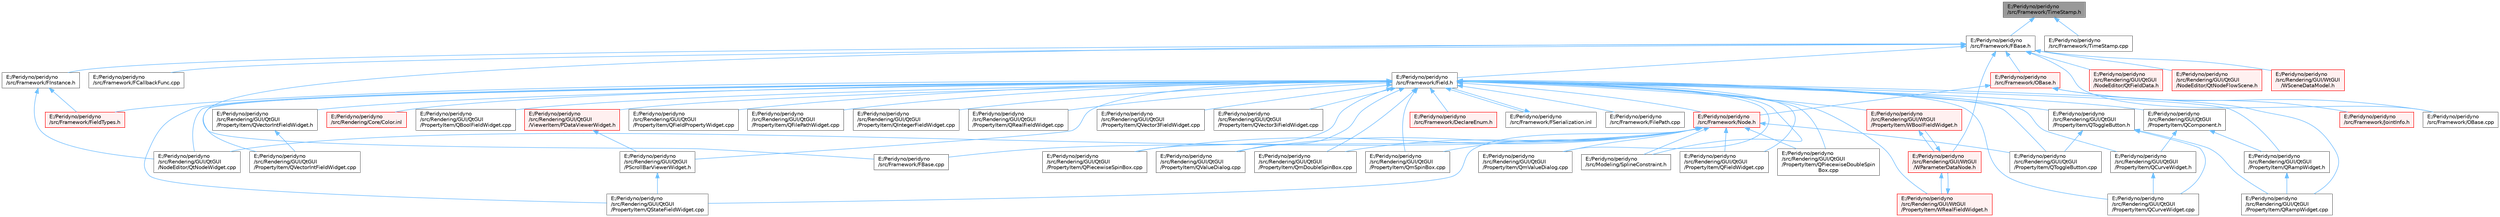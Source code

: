 digraph "E:/Peridyno/peridyno/src/Framework/TimeStamp.h"
{
 // LATEX_PDF_SIZE
  bgcolor="transparent";
  edge [fontname=Helvetica,fontsize=10,labelfontname=Helvetica,labelfontsize=10];
  node [fontname=Helvetica,fontsize=10,shape=box,height=0.2,width=0.4];
  Node1 [id="Node000001",label="E:/Peridyno/peridyno\l/src/Framework/TimeStamp.h",height=0.2,width=0.4,color="gray40", fillcolor="grey60", style="filled", fontcolor="black",tooltip=" "];
  Node1 -> Node2 [id="edge1_Node000001_Node000002",dir="back",color="steelblue1",style="solid",tooltip=" "];
  Node2 [id="Node000002",label="E:/Peridyno/peridyno\l/src/Framework/FBase.h",height=0.2,width=0.4,color="grey40", fillcolor="white", style="filled",URL="$_f_base_8h.html",tooltip=" "];
  Node2 -> Node3 [id="edge2_Node000002_Node000003",dir="back",color="steelblue1",style="solid",tooltip=" "];
  Node3 [id="Node000003",label="E:/Peridyno/peridyno\l/src/Framework/FBase.cpp",height=0.2,width=0.4,color="grey40", fillcolor="white", style="filled",URL="$_f_base_8cpp.html",tooltip=" "];
  Node2 -> Node4 [id="edge3_Node000002_Node000004",dir="back",color="steelblue1",style="solid",tooltip=" "];
  Node4 [id="Node000004",label="E:/Peridyno/peridyno\l/src/Framework/FCallbackFunc.cpp",height=0.2,width=0.4,color="grey40", fillcolor="white", style="filled",URL="$_f_callback_func_8cpp.html",tooltip=" "];
  Node2 -> Node5 [id="edge4_Node000002_Node000005",dir="back",color="steelblue1",style="solid",tooltip=" "];
  Node5 [id="Node000005",label="E:/Peridyno/peridyno\l/src/Framework/FInstance.h",height=0.2,width=0.4,color="grey40", fillcolor="white", style="filled",URL="$_f_instance_8h.html",tooltip=" "];
  Node5 -> Node6 [id="edge5_Node000005_Node000006",dir="back",color="steelblue1",style="solid",tooltip=" "];
  Node6 [id="Node000006",label="E:/Peridyno/peridyno\l/src/Framework/FieldTypes.h",height=0.2,width=0.4,color="red", fillcolor="#FFF0F0", style="filled",URL="$_field_types_8h.html",tooltip=" "];
  Node5 -> Node407 [id="edge6_Node000005_Node000407",dir="back",color="steelblue1",style="solid",tooltip=" "];
  Node407 [id="Node000407",label="E:/Peridyno/peridyno\l/src/Rendering/GUI/QtGUI\l/NodeEditor/QtNodeWidget.cpp",height=0.2,width=0.4,color="grey40", fillcolor="white", style="filled",URL="$_qt_node_widget_8cpp.html",tooltip=" "];
  Node2 -> Node536 [id="edge7_Node000002_Node000536",dir="back",color="steelblue1",style="solid",tooltip=" "];
  Node536 [id="Node000536",label="E:/Peridyno/peridyno\l/src/Framework/Field.h",height=0.2,width=0.4,color="grey40", fillcolor="white", style="filled",URL="$_field_8h.html",tooltip=" "];
  Node536 -> Node537 [id="edge8_Node000536_Node000537",dir="back",color="steelblue1",style="solid",tooltip=" "];
  Node537 [id="Node000537",label="E:/Peridyno/peridyno\l/src/Framework/DeclareEnum.h",height=0.2,width=0.4,color="red", fillcolor="#FFF0F0", style="filled",URL="$_declare_enum_8h.html",tooltip=" "];
  Node536 -> Node559 [id="edge9_Node000536_Node000559",dir="back",color="steelblue1",style="solid",tooltip=" "];
  Node559 [id="Node000559",label="E:/Peridyno/peridyno\l/src/Framework/FSerialization.inl",height=0.2,width=0.4,color="grey40", fillcolor="white", style="filled",URL="$_f_serialization_8inl.html",tooltip=" "];
  Node559 -> Node536 [id="edge10_Node000559_Node000536",dir="back",color="steelblue1",style="solid",tooltip=" "];
  Node536 -> Node6 [id="edge11_Node000536_Node000006",dir="back",color="steelblue1",style="solid",tooltip=" "];
  Node536 -> Node560 [id="edge12_Node000536_Node000560",dir="back",color="steelblue1",style="solid",tooltip=" "];
  Node560 [id="Node000560",label="E:/Peridyno/peridyno\l/src/Framework/FilePath.cpp",height=0.2,width=0.4,color="grey40", fillcolor="white", style="filled",URL="$_file_path_8cpp.html",tooltip=" "];
  Node536 -> Node247 [id="edge13_Node000536_Node000247",dir="back",color="steelblue1",style="solid",tooltip=" "];
  Node247 [id="Node000247",label="E:/Peridyno/peridyno\l/src/Framework/Node.h",height=0.2,width=0.4,color="red", fillcolor="#FFF0F0", style="filled",URL="$_node_8h.html",tooltip=" "];
  Node247 -> Node3 [id="edge14_Node000247_Node000003",dir="back",color="steelblue1",style="solid",tooltip=" "];
  Node247 -> Node386 [id="edge15_Node000247_Node000386",dir="back",color="steelblue1",style="solid",tooltip=" "];
  Node386 [id="Node000386",label="E:/Peridyno/peridyno\l/src/Modeling/SplineConstraint.h",height=0.2,width=0.4,color="grey40", fillcolor="white", style="filled",URL="$_spline_constraint_8h.html",tooltip=" "];
  Node247 -> Node407 [id="edge16_Node000247_Node000407",dir="back",color="steelblue1",style="solid",tooltip=" "];
  Node247 -> Node198 [id="edge17_Node000247_Node000198",dir="back",color="steelblue1",style="solid",tooltip=" "];
  Node198 [id="Node000198",label="E:/Peridyno/peridyno\l/src/Rendering/GUI/QtGUI\l/PropertyItem/QFieldWidget.cpp",height=0.2,width=0.4,color="grey40", fillcolor="white", style="filled",URL="$_q_field_widget_8cpp.html",tooltip=" "];
  Node247 -> Node199 [id="edge18_Node000247_Node000199",dir="back",color="steelblue1",style="solid",tooltip=" "];
  Node199 [id="Node000199",label="E:/Peridyno/peridyno\l/src/Rendering/GUI/QtGUI\l/PropertyItem/QPiecewiseDoubleSpin\lBox.cpp",height=0.2,width=0.4,color="grey40", fillcolor="white", style="filled",URL="$_q_piecewise_double_spin_box_8cpp.html",tooltip=" "];
  Node247 -> Node200 [id="edge19_Node000247_Node000200",dir="back",color="steelblue1",style="solid",tooltip=" "];
  Node200 [id="Node000200",label="E:/Peridyno/peridyno\l/src/Rendering/GUI/QtGUI\l/PropertyItem/QPiecewiseSpinBox.cpp",height=0.2,width=0.4,color="grey40", fillcolor="white", style="filled",URL="$_q_piecewise_spin_box_8cpp.html",tooltip=" "];
  Node247 -> Node409 [id="edge20_Node000247_Node000409",dir="back",color="steelblue1",style="solid",tooltip=" "];
  Node409 [id="Node000409",label="E:/Peridyno/peridyno\l/src/Rendering/GUI/QtGUI\l/PropertyItem/QStateFieldWidget.cpp",height=0.2,width=0.4,color="grey40", fillcolor="white", style="filled",URL="$_q_state_field_widget_8cpp.html",tooltip=" "];
  Node247 -> Node201 [id="edge21_Node000247_Node000201",dir="back",color="steelblue1",style="solid",tooltip=" "];
  Node201 [id="Node000201",label="E:/Peridyno/peridyno\l/src/Rendering/GUI/QtGUI\l/PropertyItem/QToggleButton.cpp",height=0.2,width=0.4,color="grey40", fillcolor="white", style="filled",URL="$_q_toggle_button_8cpp.html",tooltip=" "];
  Node247 -> Node202 [id="edge22_Node000247_Node000202",dir="back",color="steelblue1",style="solid",tooltip=" "];
  Node202 [id="Node000202",label="E:/Peridyno/peridyno\l/src/Rendering/GUI/QtGUI\l/PropertyItem/QValueDialog.cpp",height=0.2,width=0.4,color="grey40", fillcolor="white", style="filled",URL="$_q_value_dialog_8cpp.html",tooltip=" "];
  Node247 -> Node203 [id="edge23_Node000247_Node000203",dir="back",color="steelblue1",style="solid",tooltip=" "];
  Node203 [id="Node000203",label="E:/Peridyno/peridyno\l/src/Rendering/GUI/QtGUI\l/PropertyItem/QmDoubleSpinBox.cpp",height=0.2,width=0.4,color="grey40", fillcolor="white", style="filled",URL="$_qm_double_spin_box_8cpp.html",tooltip=" "];
  Node247 -> Node204 [id="edge24_Node000247_Node000204",dir="back",color="steelblue1",style="solid",tooltip=" "];
  Node204 [id="Node000204",label="E:/Peridyno/peridyno\l/src/Rendering/GUI/QtGUI\l/PropertyItem/QmSpinBox.cpp",height=0.2,width=0.4,color="grey40", fillcolor="white", style="filled",URL="$_qm_spin_box_8cpp.html",tooltip=" "];
  Node247 -> Node205 [id="edge25_Node000247_Node000205",dir="back",color="steelblue1",style="solid",tooltip=" "];
  Node205 [id="Node000205",label="E:/Peridyno/peridyno\l/src/Rendering/GUI/QtGUI\l/PropertyItem/QmValueDialog.cpp",height=0.2,width=0.4,color="grey40", fillcolor="white", style="filled",URL="$_qm_value_dialog_8cpp.html",tooltip=" "];
  Node536 -> Node386 [id="edge26_Node000536_Node000386",dir="back",color="steelblue1",style="solid",tooltip=" "];
  Node536 -> Node561 [id="edge27_Node000536_Node000561",dir="back",color="steelblue1",style="solid",tooltip=" "];
  Node561 [id="Node000561",label="E:/Peridyno/peridyno\l/src/Rendering/Core/Color.inl",height=0.2,width=0.4,color="red", fillcolor="#FFF0F0", style="filled",URL="$_color_8inl.html",tooltip=" "];
  Node536 -> Node407 [id="edge28_Node000536_Node000407",dir="back",color="steelblue1",style="solid",tooltip=" "];
  Node536 -> Node470 [id="edge29_Node000536_Node000470",dir="back",color="steelblue1",style="solid",tooltip=" "];
  Node470 [id="Node000470",label="E:/Peridyno/peridyno\l/src/Rendering/GUI/QtGUI\l/PScrollBarViewerWidget.h",height=0.2,width=0.4,color="grey40", fillcolor="white", style="filled",URL="$_p_scroll_bar_viewer_widget_8h.html",tooltip=" "];
  Node470 -> Node409 [id="edge30_Node000470_Node000409",dir="back",color="steelblue1",style="solid",tooltip=" "];
  Node536 -> Node563 [id="edge31_Node000536_Node000563",dir="back",color="steelblue1",style="solid",tooltip=" "];
  Node563 [id="Node000563",label="E:/Peridyno/peridyno\l/src/Rendering/GUI/QtGUI\l/PropertyItem/QBoolFieldWidget.cpp",height=0.2,width=0.4,color="grey40", fillcolor="white", style="filled",URL="$_q_bool_field_widget_8cpp.html",tooltip=" "];
  Node536 -> Node564 [id="edge32_Node000536_Node000564",dir="back",color="steelblue1",style="solid",tooltip=" "];
  Node564 [id="Node000564",label="E:/Peridyno/peridyno\l/src/Rendering/GUI/QtGUI\l/PropertyItem/QComponent.h",height=0.2,width=0.4,color="grey40", fillcolor="white", style="filled",URL="$_q_component_8h.html",tooltip=" "];
  Node564 -> Node565 [id="edge33_Node000564_Node000565",dir="back",color="steelblue1",style="solid",tooltip=" "];
  Node565 [id="Node000565",label="E:/Peridyno/peridyno\l/src/Rendering/GUI/QtGUI\l/PropertyItem/QCurveWidget.h",height=0.2,width=0.4,color="grey40", fillcolor="white", style="filled",URL="$_q_curve_widget_8h.html",tooltip=" "];
  Node565 -> Node566 [id="edge34_Node000565_Node000566",dir="back",color="steelblue1",style="solid",tooltip=" "];
  Node566 [id="Node000566",label="E:/Peridyno/peridyno\l/src/Rendering/GUI/QtGUI\l/PropertyItem/QCurveWidget.cpp",height=0.2,width=0.4,color="grey40", fillcolor="white", style="filled",URL="$_q_curve_widget_8cpp.html",tooltip=" "];
  Node564 -> Node567 [id="edge35_Node000564_Node000567",dir="back",color="steelblue1",style="solid",tooltip=" "];
  Node567 [id="Node000567",label="E:/Peridyno/peridyno\l/src/Rendering/GUI/QtGUI\l/PropertyItem/QRampWidget.h",height=0.2,width=0.4,color="grey40", fillcolor="white", style="filled",URL="$_q_ramp_widget_8h.html",tooltip=" "];
  Node567 -> Node568 [id="edge36_Node000567_Node000568",dir="back",color="steelblue1",style="solid",tooltip=" "];
  Node568 [id="Node000568",label="E:/Peridyno/peridyno\l/src/Rendering/GUI/QtGUI\l/PropertyItem/QRampWidget.cpp",height=0.2,width=0.4,color="grey40", fillcolor="white", style="filled",URL="$_q_ramp_widget_8cpp.html",tooltip=" "];
  Node536 -> Node566 [id="edge37_Node000536_Node000566",dir="back",color="steelblue1",style="solid",tooltip=" "];
  Node536 -> Node565 [id="edge38_Node000536_Node000565",dir="back",color="steelblue1",style="solid",tooltip=" "];
  Node536 -> Node569 [id="edge39_Node000536_Node000569",dir="back",color="steelblue1",style="solid",tooltip=" "];
  Node569 [id="Node000569",label="E:/Peridyno/peridyno\l/src/Rendering/GUI/QtGUI\l/PropertyItem/QFieldPropertyWidget.cpp",height=0.2,width=0.4,color="grey40", fillcolor="white", style="filled",URL="$_q_field_property_widget_8cpp.html",tooltip=" "];
  Node536 -> Node198 [id="edge40_Node000536_Node000198",dir="back",color="steelblue1",style="solid",tooltip=" "];
  Node536 -> Node570 [id="edge41_Node000536_Node000570",dir="back",color="steelblue1",style="solid",tooltip=" "];
  Node570 [id="Node000570",label="E:/Peridyno/peridyno\l/src/Rendering/GUI/QtGUI\l/PropertyItem/QFilePathWidget.cpp",height=0.2,width=0.4,color="grey40", fillcolor="white", style="filled",URL="$_q_file_path_widget_8cpp.html",tooltip=" "];
  Node536 -> Node571 [id="edge42_Node000536_Node000571",dir="back",color="steelblue1",style="solid",tooltip=" "];
  Node571 [id="Node000571",label="E:/Peridyno/peridyno\l/src/Rendering/GUI/QtGUI\l/PropertyItem/QIntegerFieldWidget.cpp",height=0.2,width=0.4,color="grey40", fillcolor="white", style="filled",URL="$_q_integer_field_widget_8cpp.html",tooltip=" "];
  Node536 -> Node199 [id="edge43_Node000536_Node000199",dir="back",color="steelblue1",style="solid",tooltip=" "];
  Node536 -> Node200 [id="edge44_Node000536_Node000200",dir="back",color="steelblue1",style="solid",tooltip=" "];
  Node536 -> Node568 [id="edge45_Node000536_Node000568",dir="back",color="steelblue1",style="solid",tooltip=" "];
  Node536 -> Node567 [id="edge46_Node000536_Node000567",dir="back",color="steelblue1",style="solid",tooltip=" "];
  Node536 -> Node572 [id="edge47_Node000536_Node000572",dir="back",color="steelblue1",style="solid",tooltip=" "];
  Node572 [id="Node000572",label="E:/Peridyno/peridyno\l/src/Rendering/GUI/QtGUI\l/PropertyItem/QRealFieldWidget.cpp",height=0.2,width=0.4,color="grey40", fillcolor="white", style="filled",URL="$_q_real_field_widget_8cpp.html",tooltip=" "];
  Node536 -> Node409 [id="edge48_Node000536_Node000409",dir="back",color="steelblue1",style="solid",tooltip=" "];
  Node536 -> Node201 [id="edge49_Node000536_Node000201",dir="back",color="steelblue1",style="solid",tooltip=" "];
  Node536 -> Node573 [id="edge50_Node000536_Node000573",dir="back",color="steelblue1",style="solid",tooltip=" "];
  Node573 [id="Node000573",label="E:/Peridyno/peridyno\l/src/Rendering/GUI/QtGUI\l/PropertyItem/QToggleButton.h",height=0.2,width=0.4,color="grey40", fillcolor="white", style="filled",URL="$_q_toggle_button_8h.html",tooltip=" "];
  Node573 -> Node566 [id="edge51_Node000573_Node000566",dir="back",color="steelblue1",style="solid",tooltip=" "];
  Node573 -> Node568 [id="edge52_Node000573_Node000568",dir="back",color="steelblue1",style="solid",tooltip=" "];
  Node573 -> Node201 [id="edge53_Node000573_Node000201",dir="back",color="steelblue1",style="solid",tooltip=" "];
  Node536 -> Node202 [id="edge54_Node000536_Node000202",dir="back",color="steelblue1",style="solid",tooltip=" "];
  Node536 -> Node574 [id="edge55_Node000536_Node000574",dir="back",color="steelblue1",style="solid",tooltip=" "];
  Node574 [id="Node000574",label="E:/Peridyno/peridyno\l/src/Rendering/GUI/QtGUI\l/PropertyItem/QVector3FieldWidget.cpp",height=0.2,width=0.4,color="grey40", fillcolor="white", style="filled",URL="$_q_vector3_field_widget_8cpp.html",tooltip=" "];
  Node536 -> Node575 [id="edge56_Node000536_Node000575",dir="back",color="steelblue1",style="solid",tooltip=" "];
  Node575 [id="Node000575",label="E:/Peridyno/peridyno\l/src/Rendering/GUI/QtGUI\l/PropertyItem/QVector3iFieldWidget.cpp",height=0.2,width=0.4,color="grey40", fillcolor="white", style="filled",URL="$_q_vector3i_field_widget_8cpp.html",tooltip=" "];
  Node536 -> Node576 [id="edge57_Node000536_Node000576",dir="back",color="steelblue1",style="solid",tooltip=" "];
  Node576 [id="Node000576",label="E:/Peridyno/peridyno\l/src/Rendering/GUI/QtGUI\l/PropertyItem/QVectorIntFieldWidget.cpp",height=0.2,width=0.4,color="grey40", fillcolor="white", style="filled",URL="$_q_vector_int_field_widget_8cpp.html",tooltip=" "];
  Node536 -> Node577 [id="edge58_Node000536_Node000577",dir="back",color="steelblue1",style="solid",tooltip=" "];
  Node577 [id="Node000577",label="E:/Peridyno/peridyno\l/src/Rendering/GUI/QtGUI\l/PropertyItem/QVectorIntFieldWidget.h",height=0.2,width=0.4,color="grey40", fillcolor="white", style="filled",URL="$_q_vector_int_field_widget_8h.html",tooltip=" "];
  Node577 -> Node576 [id="edge59_Node000577_Node000576",dir="back",color="steelblue1",style="solid",tooltip=" "];
  Node536 -> Node203 [id="edge60_Node000536_Node000203",dir="back",color="steelblue1",style="solid",tooltip=" "];
  Node536 -> Node204 [id="edge61_Node000536_Node000204",dir="back",color="steelblue1",style="solid",tooltip=" "];
  Node536 -> Node205 [id="edge62_Node000536_Node000205",dir="back",color="steelblue1",style="solid",tooltip=" "];
  Node536 -> Node578 [id="edge63_Node000536_Node000578",dir="back",color="steelblue1",style="solid",tooltip=" "];
  Node578 [id="Node000578",label="E:/Peridyno/peridyno\l/src/Rendering/GUI/QtGUI\l/ViewerItem/PDataViewerWidget.h",height=0.2,width=0.4,color="red", fillcolor="#FFF0F0", style="filled",URL="$_p_data_viewer_widget_8h.html",tooltip=" "];
  Node578 -> Node470 [id="edge64_Node000578_Node000470",dir="back",color="steelblue1",style="solid",tooltip=" "];
  Node536 -> Node544 [id="edge65_Node000536_Node000544",dir="back",color="steelblue1",style="solid",tooltip=" "];
  Node544 [id="Node000544",label="E:/Peridyno/peridyno\l/src/Rendering/GUI/WtGUI\l/PropertyItem/WBoolFieldWidget.h",height=0.2,width=0.4,color="red", fillcolor="#FFF0F0", style="filled",URL="$_w_bool_field_widget_8h.html",tooltip=" "];
  Node544 -> Node543 [id="edge66_Node000544_Node000543",dir="back",color="steelblue1",style="solid",tooltip=" "];
  Node543 [id="Node000543",label="E:/Peridyno/peridyno\l/src/Rendering/GUI/WtGUI\l/WParameterDataNode.h",height=0.2,width=0.4,color="red", fillcolor="#FFF0F0", style="filled",URL="$_w_parameter_data_node_8h.html",tooltip=" "];
  Node543 -> Node544 [id="edge67_Node000543_Node000544",dir="back",color="steelblue1",style="solid",tooltip=" "];
  Node543 -> Node552 [id="edge68_Node000543_Node000552",dir="back",color="steelblue1",style="solid",tooltip=" "];
  Node552 [id="Node000552",label="E:/Peridyno/peridyno\l/src/Rendering/GUI/WtGUI\l/PropertyItem/WRealFieldWidget.h",height=0.2,width=0.4,color="red", fillcolor="#FFF0F0", style="filled",URL="$_w_real_field_widget_8h.html",tooltip=" "];
  Node552 -> Node543 [id="edge69_Node000552_Node000543",dir="back",color="steelblue1",style="solid",tooltip=" "];
  Node536 -> Node552 [id="edge70_Node000536_Node000552",dir="back",color="steelblue1",style="solid",tooltip=" "];
  Node2 -> Node589 [id="edge71_Node000002_Node000589",dir="back",color="steelblue1",style="solid",tooltip=" "];
  Node589 [id="Node000589",label="E:/Peridyno/peridyno\l/src/Framework/OBase.cpp",height=0.2,width=0.4,color="grey40", fillcolor="white", style="filled",URL="$_o_base_8cpp.html",tooltip=" "];
  Node2 -> Node590 [id="edge72_Node000002_Node000590",dir="back",color="steelblue1",style="solid",tooltip=" "];
  Node590 [id="Node000590",label="E:/Peridyno/peridyno\l/src/Framework/OBase.h",height=0.2,width=0.4,color="red", fillcolor="#FFF0F0", style="filled",URL="$_o_base_8h.html",tooltip=" "];
  Node590 -> Node22 [id="edge73_Node000590_Node000022",dir="back",color="steelblue1",style="solid",tooltip=" "];
  Node22 [id="Node000022",label="E:/Peridyno/peridyno\l/src/Framework/JointInfo.h",height=0.2,width=0.4,color="red", fillcolor="#FFF0F0", style="filled",URL="$_joint_info_8h.html",tooltip=" "];
  Node590 -> Node247 [id="edge74_Node000590_Node000247",dir="back",color="steelblue1",style="solid",tooltip=" "];
  Node590 -> Node589 [id="edge75_Node000590_Node000589",dir="back",color="steelblue1",style="solid",tooltip=" "];
  Node2 -> Node591 [id="edge76_Node000002_Node000591",dir="back",color="steelblue1",style="solid",tooltip=" "];
  Node591 [id="Node000591",label="E:/Peridyno/peridyno\l/src/Rendering/GUI/QtGUI\l/NodeEditor/QtFieldData.h",height=0.2,width=0.4,color="red", fillcolor="#FFF0F0", style="filled",URL="$_qt_field_data_8h.html",tooltip=" "];
  Node2 -> Node216 [id="edge77_Node000002_Node000216",dir="back",color="steelblue1",style="solid",tooltip=" "];
  Node216 [id="Node000216",label="E:/Peridyno/peridyno\l/src/Rendering/GUI/QtGUI\l/NodeEditor/QtNodeFlowScene.h",height=0.2,width=0.4,color="red", fillcolor="#FFF0F0", style="filled",URL="$_qt_node_flow_scene_8h.html",tooltip=" "];
  Node2 -> Node543 [id="edge78_Node000002_Node000543",dir="back",color="steelblue1",style="solid",tooltip=" "];
  Node2 -> Node592 [id="edge79_Node000002_Node000592",dir="back",color="steelblue1",style="solid",tooltip=" "];
  Node592 [id="Node000592",label="E:/Peridyno/peridyno\l/src/Rendering/GUI/WtGUI\l/WSceneDataModel.h",height=0.2,width=0.4,color="red", fillcolor="#FFF0F0", style="filled",URL="$_w_scene_data_model_8h.html",tooltip=" "];
  Node1 -> Node593 [id="edge80_Node000001_Node000593",dir="back",color="steelblue1",style="solid",tooltip=" "];
  Node593 [id="Node000593",label="E:/Peridyno/peridyno\l/src/Framework/TimeStamp.cpp",height=0.2,width=0.4,color="grey40", fillcolor="white", style="filled",URL="$_time_stamp_8cpp.html",tooltip=" "];
}
